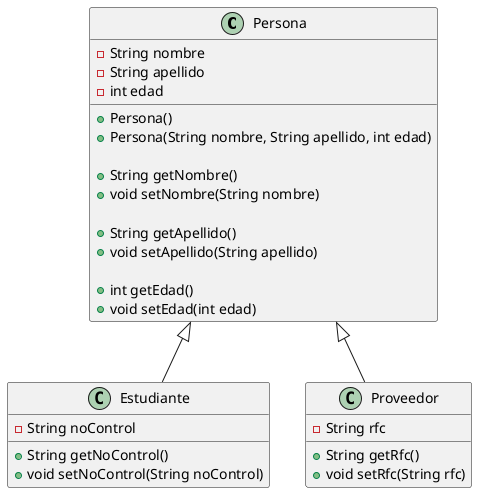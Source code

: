 @startuml
class com.mycompany.eva2_1_herencia.EVA2_1_HERENCIA
class com.mycompany.eva2_1_herencia.Estudiante
class com.mycompany.eva2_1_herencia.Persona
class com.mycompany.eva2_1_herencia.Proveedor
com.mycompany.eva2_1_herencia.Estudiante --|> com.mycompany.eva2_1_herencia.Persona
com.mycompany.eva2_1_herencia.Proveedor --|> com.mycompany.eva2_1_herencia.Persona
@startuml
class Persona {
    - String nombre
    - String apellido
    - int edad
    
    + Persona()
    + Persona(String nombre, String apellido, int edad)
    
    + String getNombre()
    + void setNombre(String nombre)
    
    + String getApellido()
    + void setApellido(String apellido)
    
    + int getEdad()
    + void setEdad(int edad)
}

class Estudiante {
    - String noControl
    
    + String getNoControl()
    + void setNoControl(String noControl)
}

class Proveedor {
    - String rfc
    
    + String getRfc()
    + void setRfc(String rfc)
}

Persona <|-- Estudiante
Persona <|-- Proveedor
@enduml

@enduml